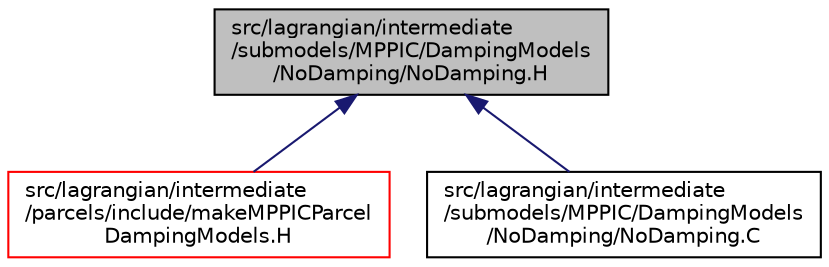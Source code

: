 digraph "src/lagrangian/intermediate/submodels/MPPIC/DampingModels/NoDamping/NoDamping.H"
{
  bgcolor="transparent";
  edge [fontname="Helvetica",fontsize="10",labelfontname="Helvetica",labelfontsize="10"];
  node [fontname="Helvetica",fontsize="10",shape=record];
  Node1 [label="src/lagrangian/intermediate\l/submodels/MPPIC/DampingModels\l/NoDamping/NoDamping.H",height=0.2,width=0.4,color="black", fillcolor="grey75", style="filled" fontcolor="black"];
  Node1 -> Node2 [dir="back",color="midnightblue",fontsize="10",style="solid",fontname="Helvetica"];
  Node2 [label="src/lagrangian/intermediate\l/parcels/include/makeMPPICParcel\lDampingModels.H",height=0.2,width=0.4,color="red",URL="$makeMPPICParcelDampingModels_8H.html"];
  Node1 -> Node3 [dir="back",color="midnightblue",fontsize="10",style="solid",fontname="Helvetica"];
  Node3 [label="src/lagrangian/intermediate\l/submodels/MPPIC/DampingModels\l/NoDamping/NoDamping.C",height=0.2,width=0.4,color="black",URL="$NoDamping_8C.html"];
}
